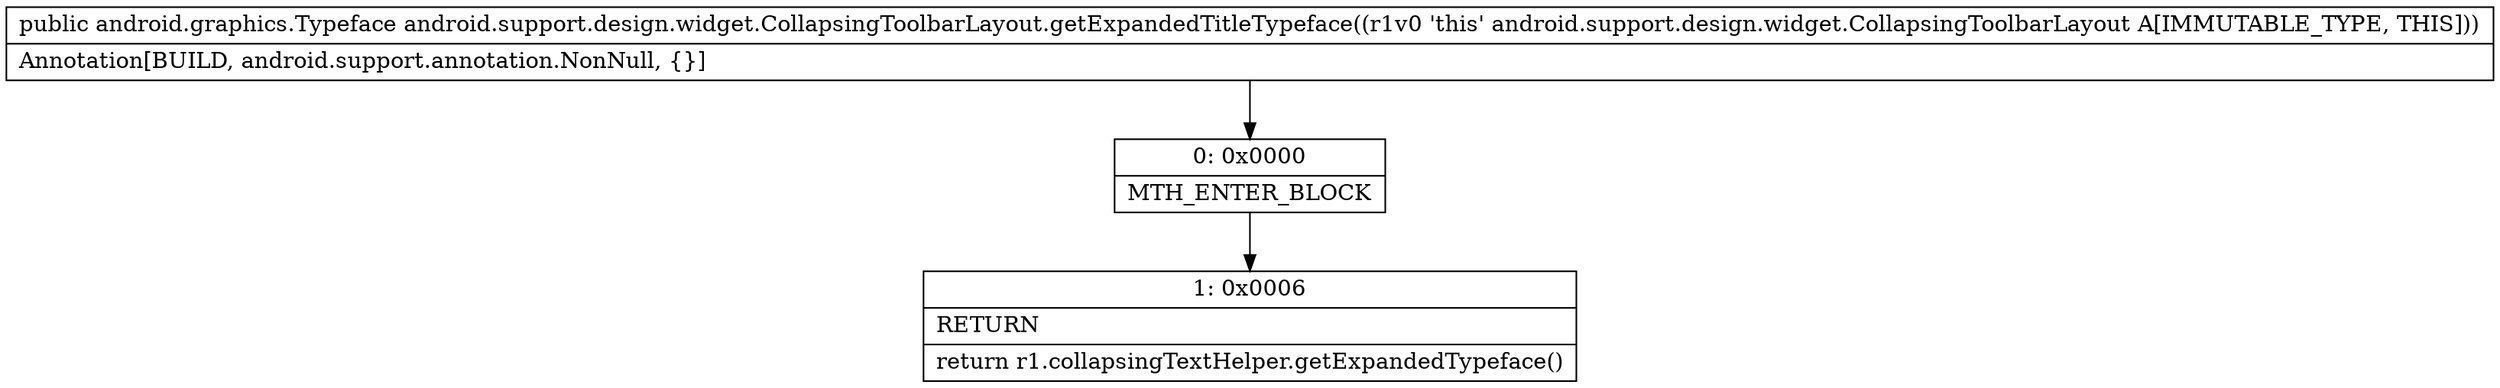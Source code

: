 digraph "CFG forandroid.support.design.widget.CollapsingToolbarLayout.getExpandedTitleTypeface()Landroid\/graphics\/Typeface;" {
Node_0 [shape=record,label="{0\:\ 0x0000|MTH_ENTER_BLOCK\l}"];
Node_1 [shape=record,label="{1\:\ 0x0006|RETURN\l|return r1.collapsingTextHelper.getExpandedTypeface()\l}"];
MethodNode[shape=record,label="{public android.graphics.Typeface android.support.design.widget.CollapsingToolbarLayout.getExpandedTitleTypeface((r1v0 'this' android.support.design.widget.CollapsingToolbarLayout A[IMMUTABLE_TYPE, THIS]))  | Annotation[BUILD, android.support.annotation.NonNull, \{\}]\l}"];
MethodNode -> Node_0;
Node_0 -> Node_1;
}

